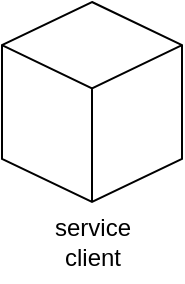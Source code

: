 <mxfile version="26.0.11">
  <diagram name="Página-1" id="mWXvzTm0WsaQfORGLogm">
    <mxGraphModel dx="1007" dy="556" grid="1" gridSize="10" guides="1" tooltips="1" connect="1" arrows="1" fold="1" page="1" pageScale="1" pageWidth="827" pageHeight="1169" math="0" shadow="0">
      <root>
        <mxCell id="0" />
        <mxCell id="1" parent="0" />
        <mxCell id="DRNkL6EbgQ7DahQyPjbA-4" value="" style="group" vertex="1" connectable="0" parent="1">
          <mxGeometry x="170" y="170" width="90" height="140" as="geometry" />
        </mxCell>
        <mxCell id="DRNkL6EbgQ7DahQyPjbA-1" value="" style="html=1;whiteSpace=wrap;shape=isoCube2;backgroundOutline=1;isoAngle=15;movable=1;resizable=1;rotatable=1;deletable=1;editable=1;locked=0;connectable=1;" vertex="1" parent="DRNkL6EbgQ7DahQyPjbA-4">
          <mxGeometry width="90" height="100" as="geometry" />
        </mxCell>
        <mxCell id="DRNkL6EbgQ7DahQyPjbA-3" value="service&lt;div&gt;client&lt;/div&gt;" style="text;html=1;align=center;verticalAlign=middle;resizable=1;points=[];autosize=1;strokeColor=none;fillColor=none;movable=1;rotatable=1;deletable=1;editable=1;locked=0;connectable=1;" vertex="1" parent="DRNkL6EbgQ7DahQyPjbA-4">
          <mxGeometry x="15" y="100" width="60" height="40" as="geometry" />
        </mxCell>
      </root>
    </mxGraphModel>
  </diagram>
</mxfile>
